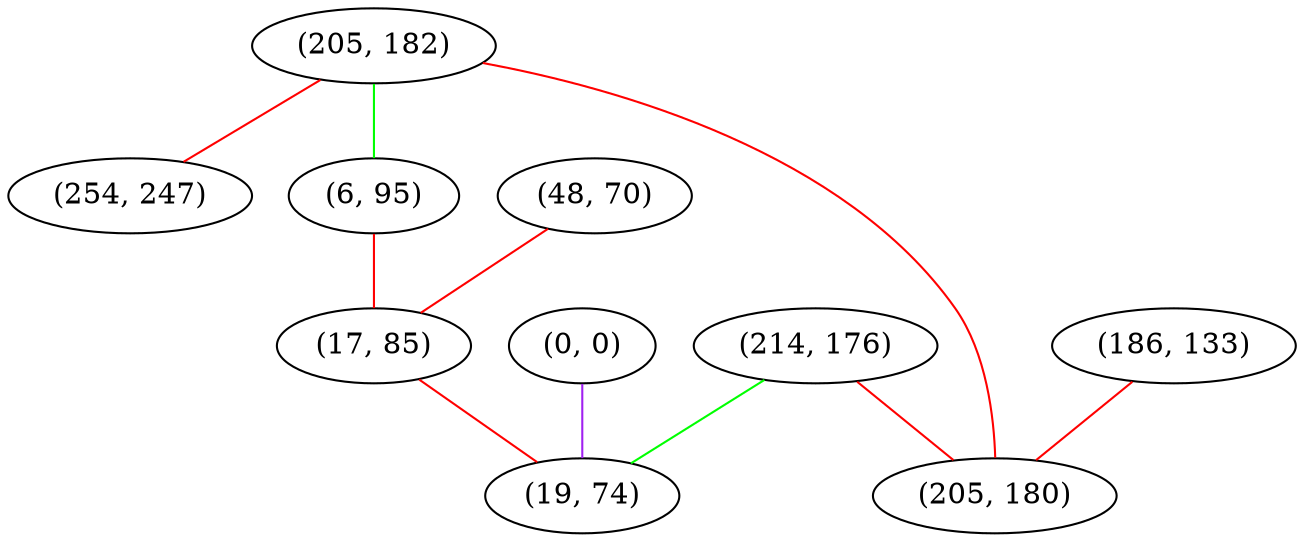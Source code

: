 graph "" {
"(205, 182)";
"(48, 70)";
"(0, 0)";
"(254, 247)";
"(6, 95)";
"(214, 176)";
"(17, 85)";
"(186, 133)";
"(19, 74)";
"(205, 180)";
"(205, 182)" -- "(254, 247)"  [color=red, key=0, weight=1];
"(205, 182)" -- "(205, 180)"  [color=red, key=0, weight=1];
"(205, 182)" -- "(6, 95)"  [color=green, key=0, weight=2];
"(48, 70)" -- "(17, 85)"  [color=red, key=0, weight=1];
"(0, 0)" -- "(19, 74)"  [color=purple, key=0, weight=4];
"(6, 95)" -- "(17, 85)"  [color=red, key=0, weight=1];
"(214, 176)" -- "(19, 74)"  [color=green, key=0, weight=2];
"(214, 176)" -- "(205, 180)"  [color=red, key=0, weight=1];
"(17, 85)" -- "(19, 74)"  [color=red, key=0, weight=1];
"(186, 133)" -- "(205, 180)"  [color=red, key=0, weight=1];
}
